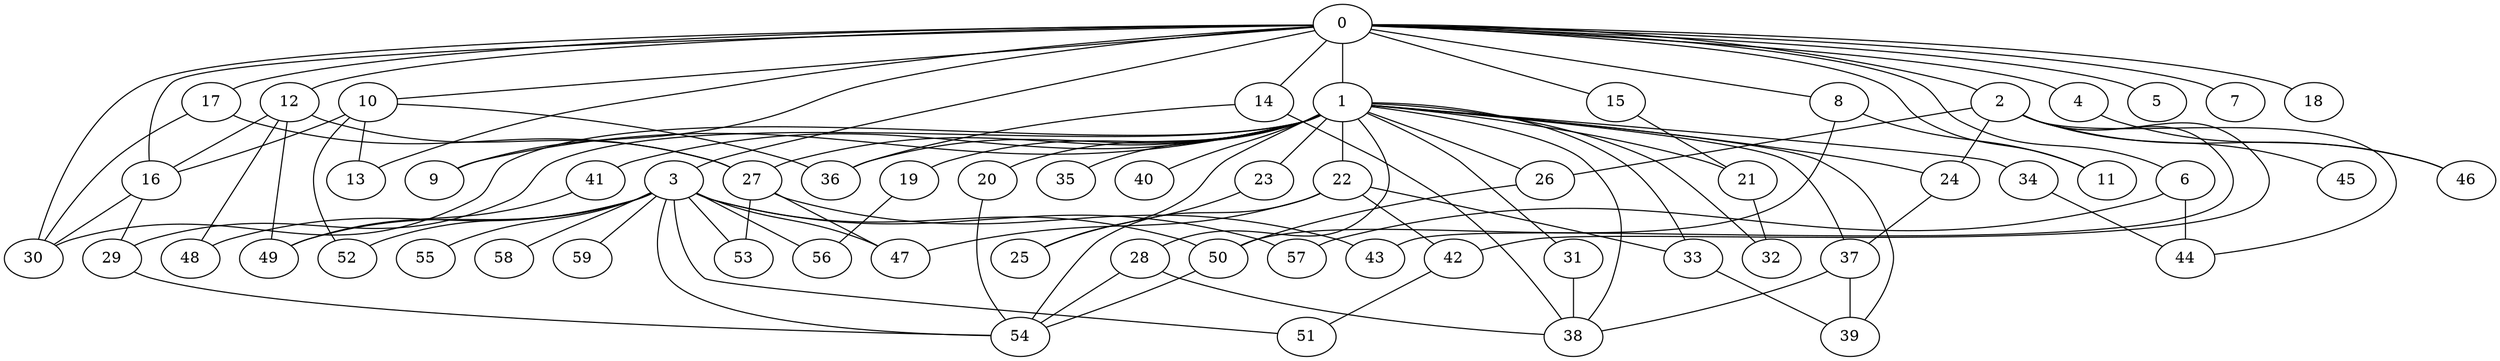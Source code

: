 
graph graphname {
    0 -- 1
0 -- 2
0 -- 3
0 -- 4
0 -- 5
0 -- 6
0 -- 7
0 -- 8
0 -- 9
0 -- 10
0 -- 11
0 -- 12
0 -- 13
0 -- 14
0 -- 15
0 -- 16
0 -- 17
0 -- 18
0 -- 30
1 -- 19
1 -- 20
1 -- 21
1 -- 22
1 -- 23
1 -- 24
1 -- 25
1 -- 26
1 -- 27
1 -- 28
1 -- 29
1 -- 30
1 -- 31
1 -- 32
1 -- 33
1 -- 34
1 -- 35
1 -- 36
1 -- 37
1 -- 38
1 -- 39
1 -- 40
1 -- 41
1 -- 9
2 -- 42
2 -- 43
2 -- 44
2 -- 45
2 -- 46
2 -- 26
2 -- 24
3 -- 47
3 -- 48
3 -- 49
3 -- 50
3 -- 51
3 -- 52
3 -- 53
3 -- 54
3 -- 55
3 -- 56
3 -- 57
3 -- 58
3 -- 59
4 -- 46
6 -- 57
6 -- 44
8 -- 50
8 -- 11
10 -- 13
10 -- 36
10 -- 16
10 -- 52
12 -- 27
12 -- 16
12 -- 48
12 -- 49
14 -- 38
14 -- 36
15 -- 21
16 -- 29
16 -- 30
17 -- 30
17 -- 27
19 -- 56
20 -- 54
21 -- 32
22 -- 54
22 -- 33
22 -- 42
22 -- 47
23 -- 25
24 -- 37
26 -- 50
27 -- 53
27 -- 47
27 -- 43
28 -- 38
28 -- 54
29 -- 54
31 -- 38
33 -- 39
34 -- 44
37 -- 39
37 -- 38
41 -- 49
42 -- 51
50 -- 54

}
